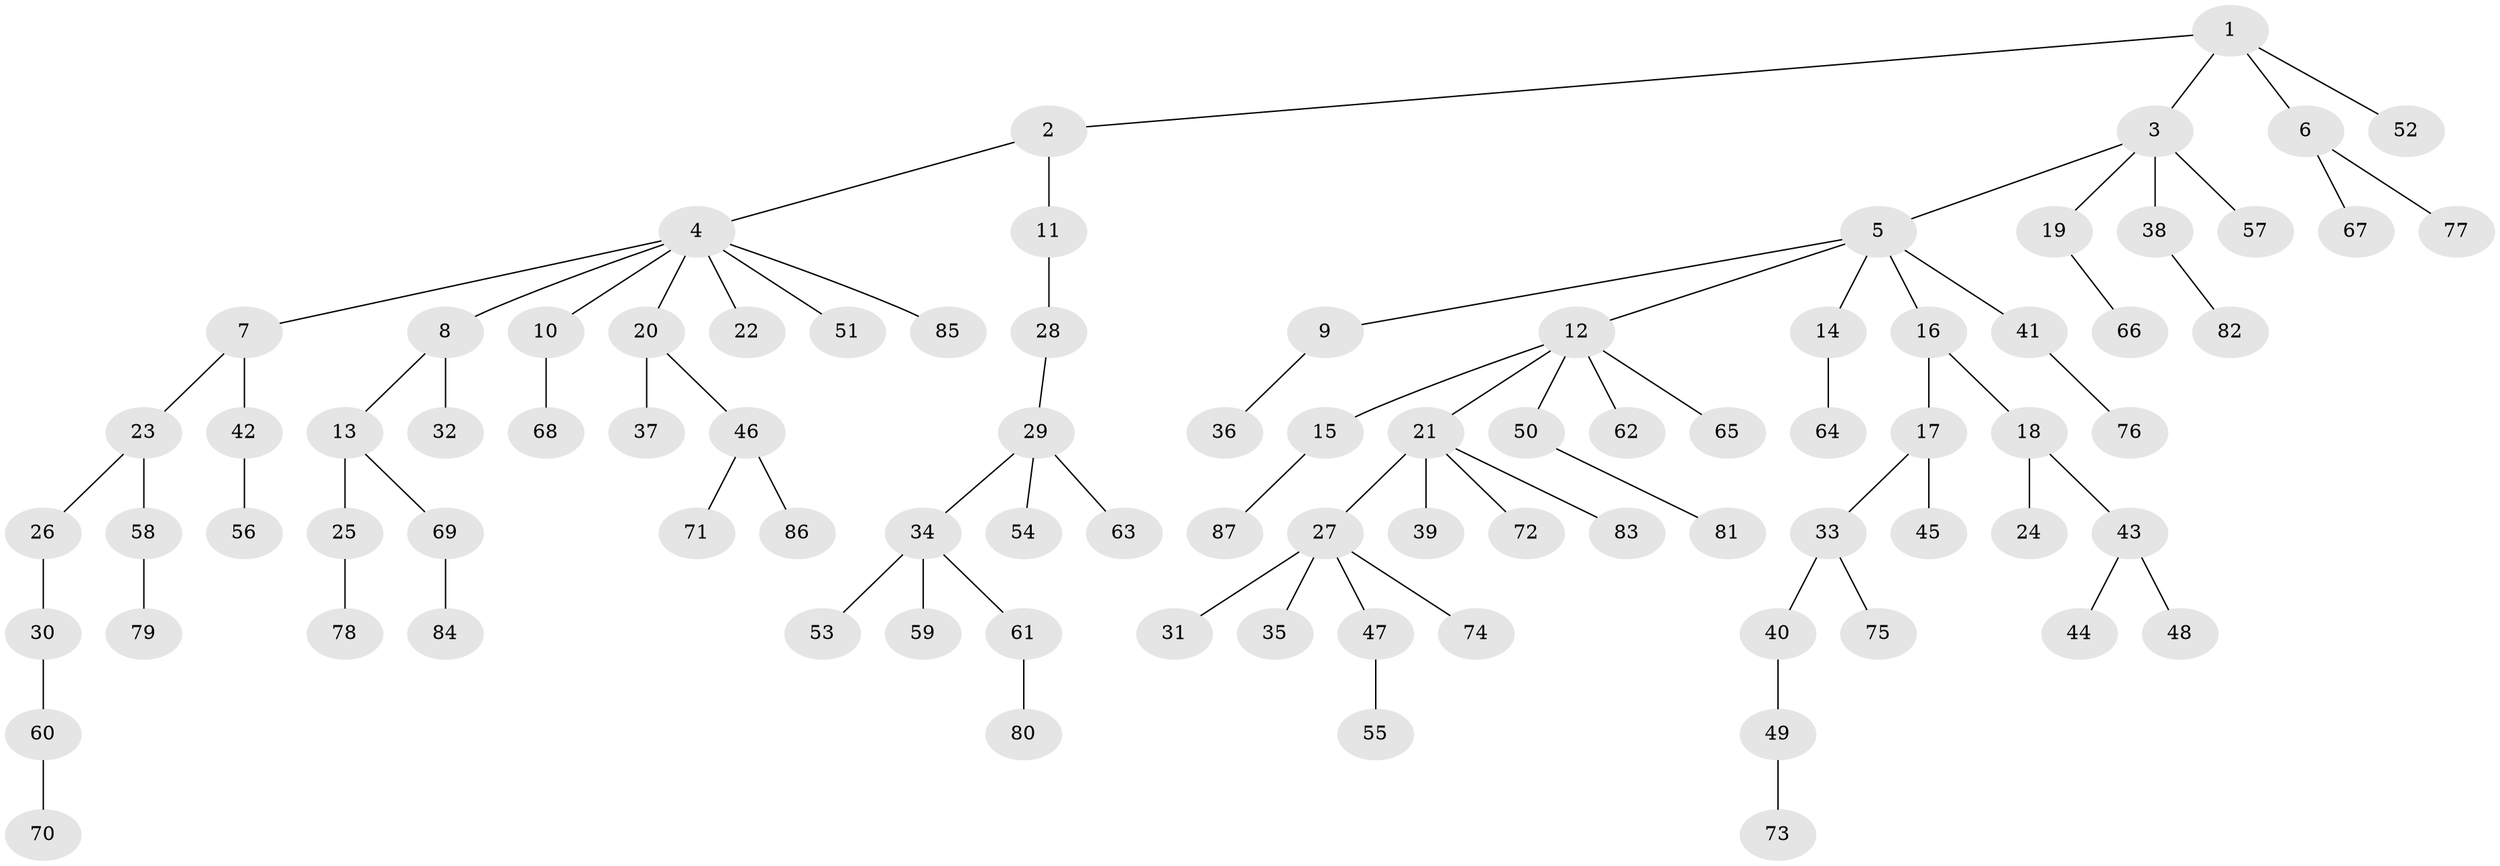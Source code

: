 // coarse degree distribution, {9: 0.029411764705882353, 6: 0.029411764705882353, 5: 0.058823529411764705, 3: 0.11764705882352941, 2: 0.08823529411764706, 1: 0.6764705882352942}
// Generated by graph-tools (version 1.1) at 2025/19/03/04/25 18:19:14]
// undirected, 87 vertices, 86 edges
graph export_dot {
graph [start="1"]
  node [color=gray90,style=filled];
  1;
  2;
  3;
  4;
  5;
  6;
  7;
  8;
  9;
  10;
  11;
  12;
  13;
  14;
  15;
  16;
  17;
  18;
  19;
  20;
  21;
  22;
  23;
  24;
  25;
  26;
  27;
  28;
  29;
  30;
  31;
  32;
  33;
  34;
  35;
  36;
  37;
  38;
  39;
  40;
  41;
  42;
  43;
  44;
  45;
  46;
  47;
  48;
  49;
  50;
  51;
  52;
  53;
  54;
  55;
  56;
  57;
  58;
  59;
  60;
  61;
  62;
  63;
  64;
  65;
  66;
  67;
  68;
  69;
  70;
  71;
  72;
  73;
  74;
  75;
  76;
  77;
  78;
  79;
  80;
  81;
  82;
  83;
  84;
  85;
  86;
  87;
  1 -- 2;
  1 -- 3;
  1 -- 6;
  1 -- 52;
  2 -- 4;
  2 -- 11;
  3 -- 5;
  3 -- 19;
  3 -- 38;
  3 -- 57;
  4 -- 7;
  4 -- 8;
  4 -- 10;
  4 -- 20;
  4 -- 22;
  4 -- 51;
  4 -- 85;
  5 -- 9;
  5 -- 12;
  5 -- 14;
  5 -- 16;
  5 -- 41;
  6 -- 67;
  6 -- 77;
  7 -- 23;
  7 -- 42;
  8 -- 13;
  8 -- 32;
  9 -- 36;
  10 -- 68;
  11 -- 28;
  12 -- 15;
  12 -- 21;
  12 -- 50;
  12 -- 62;
  12 -- 65;
  13 -- 25;
  13 -- 69;
  14 -- 64;
  15 -- 87;
  16 -- 17;
  16 -- 18;
  17 -- 33;
  17 -- 45;
  18 -- 24;
  18 -- 43;
  19 -- 66;
  20 -- 37;
  20 -- 46;
  21 -- 27;
  21 -- 39;
  21 -- 72;
  21 -- 83;
  23 -- 26;
  23 -- 58;
  25 -- 78;
  26 -- 30;
  27 -- 31;
  27 -- 35;
  27 -- 47;
  27 -- 74;
  28 -- 29;
  29 -- 34;
  29 -- 54;
  29 -- 63;
  30 -- 60;
  33 -- 40;
  33 -- 75;
  34 -- 53;
  34 -- 59;
  34 -- 61;
  38 -- 82;
  40 -- 49;
  41 -- 76;
  42 -- 56;
  43 -- 44;
  43 -- 48;
  46 -- 71;
  46 -- 86;
  47 -- 55;
  49 -- 73;
  50 -- 81;
  58 -- 79;
  60 -- 70;
  61 -- 80;
  69 -- 84;
}
